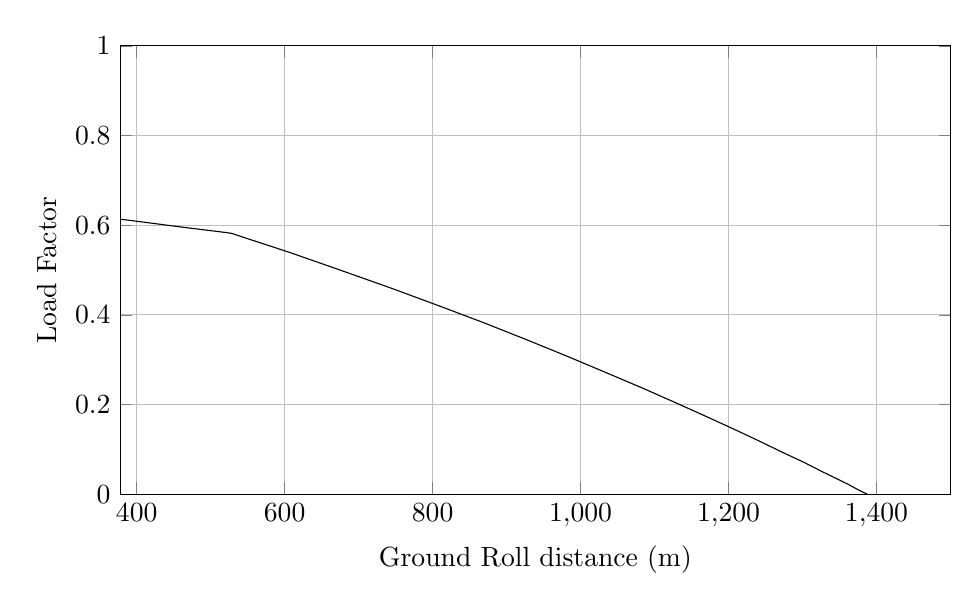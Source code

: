 %LoadFactor_vs_GroundDistance
\begin{tikzpicture}

\begin{axis}[
width=\textwidth,
height=0.6\textwidth,
scaled ticks=false, tick label style={/pgf/number format/fixed},
xmin=377.81,
xmax=1500,
xtick={0,200,400,600,800,1000,1200,1400,1600},
xlabel={Ground Roll distance (m)},
xmajorgrids,
ymin=0.0,
ymax=1,
ylabel={Load Factor },
ymajorgrids,
legend style={at={(1.03,0.5)},anchor=west,draw=black,fill=white,legend cell align=left}
]

\addplot [
color=black,
solid
]
table[row sep=crcr]{
378.851	0.613\\
389.258	0.611\\
464.095	0.595\\
478.945	0.592\\
493.757	0.589\\
508.53	0.586\\
523.265	0.583\\
526.207	0.582\\
526.442	0.582\\
526.574	0.582\\
526.662	0.582\\
526.729	0.582\\
526.764	0.582\\
526.786	0.582\\
526.8	0.582\\
526.806	0.582\\
526.808	0.582\\
526.809	0.582\\
526.81	0.582\\
526.819	0.582\\
526.91	0.582\\
527.813	0.582\\
536.825	0.577\\
608.759	0.538\\
678.11	0.498\\
744.78	0.459\\
808.671	0.42\\
869.686	0.382\\
927.73	0.344\\
982.709	0.307\\
1034.53	0.271\\
1083.106	0.237\\
1128.35	0.204\\
1170.181	0.173\\
1208.52	0.144\\
1243.297	0.117\\
1274.442	0.092\\
1301.896	0.071\\
1325.604	0.051\\
1345.517	0.035\\
1361.595	0.022\\
1373.805	0.011\\
1382.121	0.004\\
1386.526	6.44E-4\\
1387.289	1.715E-13\\
};
\end{axis}
\end{tikzpicture}%
